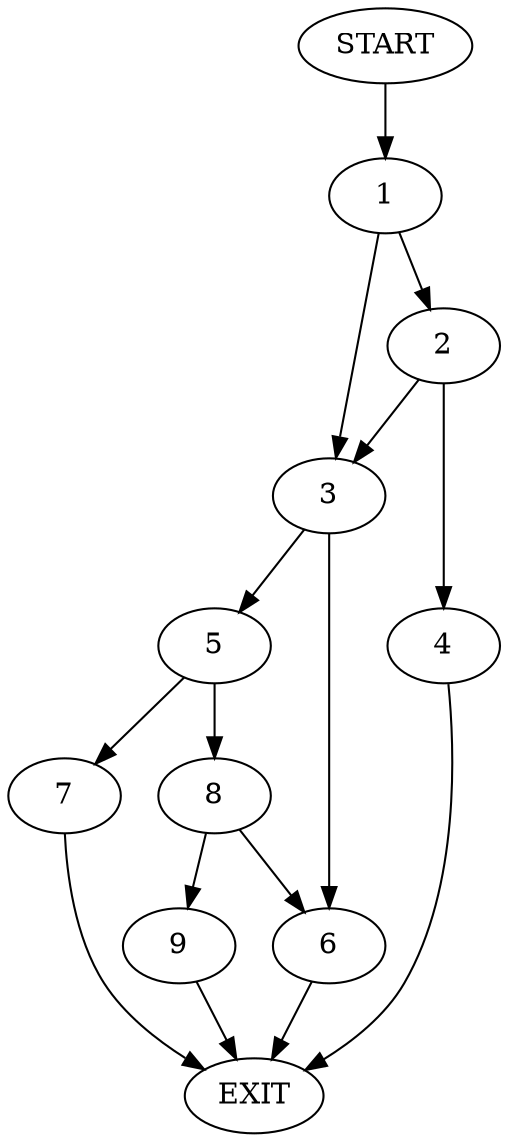 digraph {
0 [label="START"]
10 [label="EXIT"]
0 -> 1
1 -> 2
1 -> 3
2 -> 4
2 -> 3
3 -> 5
3 -> 6
4 -> 10
5 -> 7
5 -> 8
6 -> 10
8 -> 9
8 -> 6
7 -> 10
9 -> 10
}
